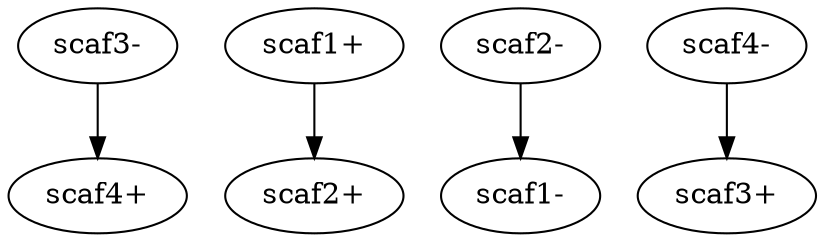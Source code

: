 digraph G {
graph [scaf_num=None]
"scaf4+" [l=8463]
"scaf2+" [l=30523]
"scaf1+" [l=8978]
"scaf2-" [l=30523]
"scaf1-" [l=8978]
"scaf4-" [l=8463]
"scaf3+" [l=15069]
"scaf3-" [l=15069]
"scaf1+" -> "scaf2+" [d=-79 e=100 n=34]
"scaf2-" -> "scaf1-" [d=-79 e=100 n=34]
"scaf3-" -> "scaf4+" [d=-68 e=100 n=43]
"scaf4-" -> "scaf3+" [d=-68 e=100 n=43]
}
